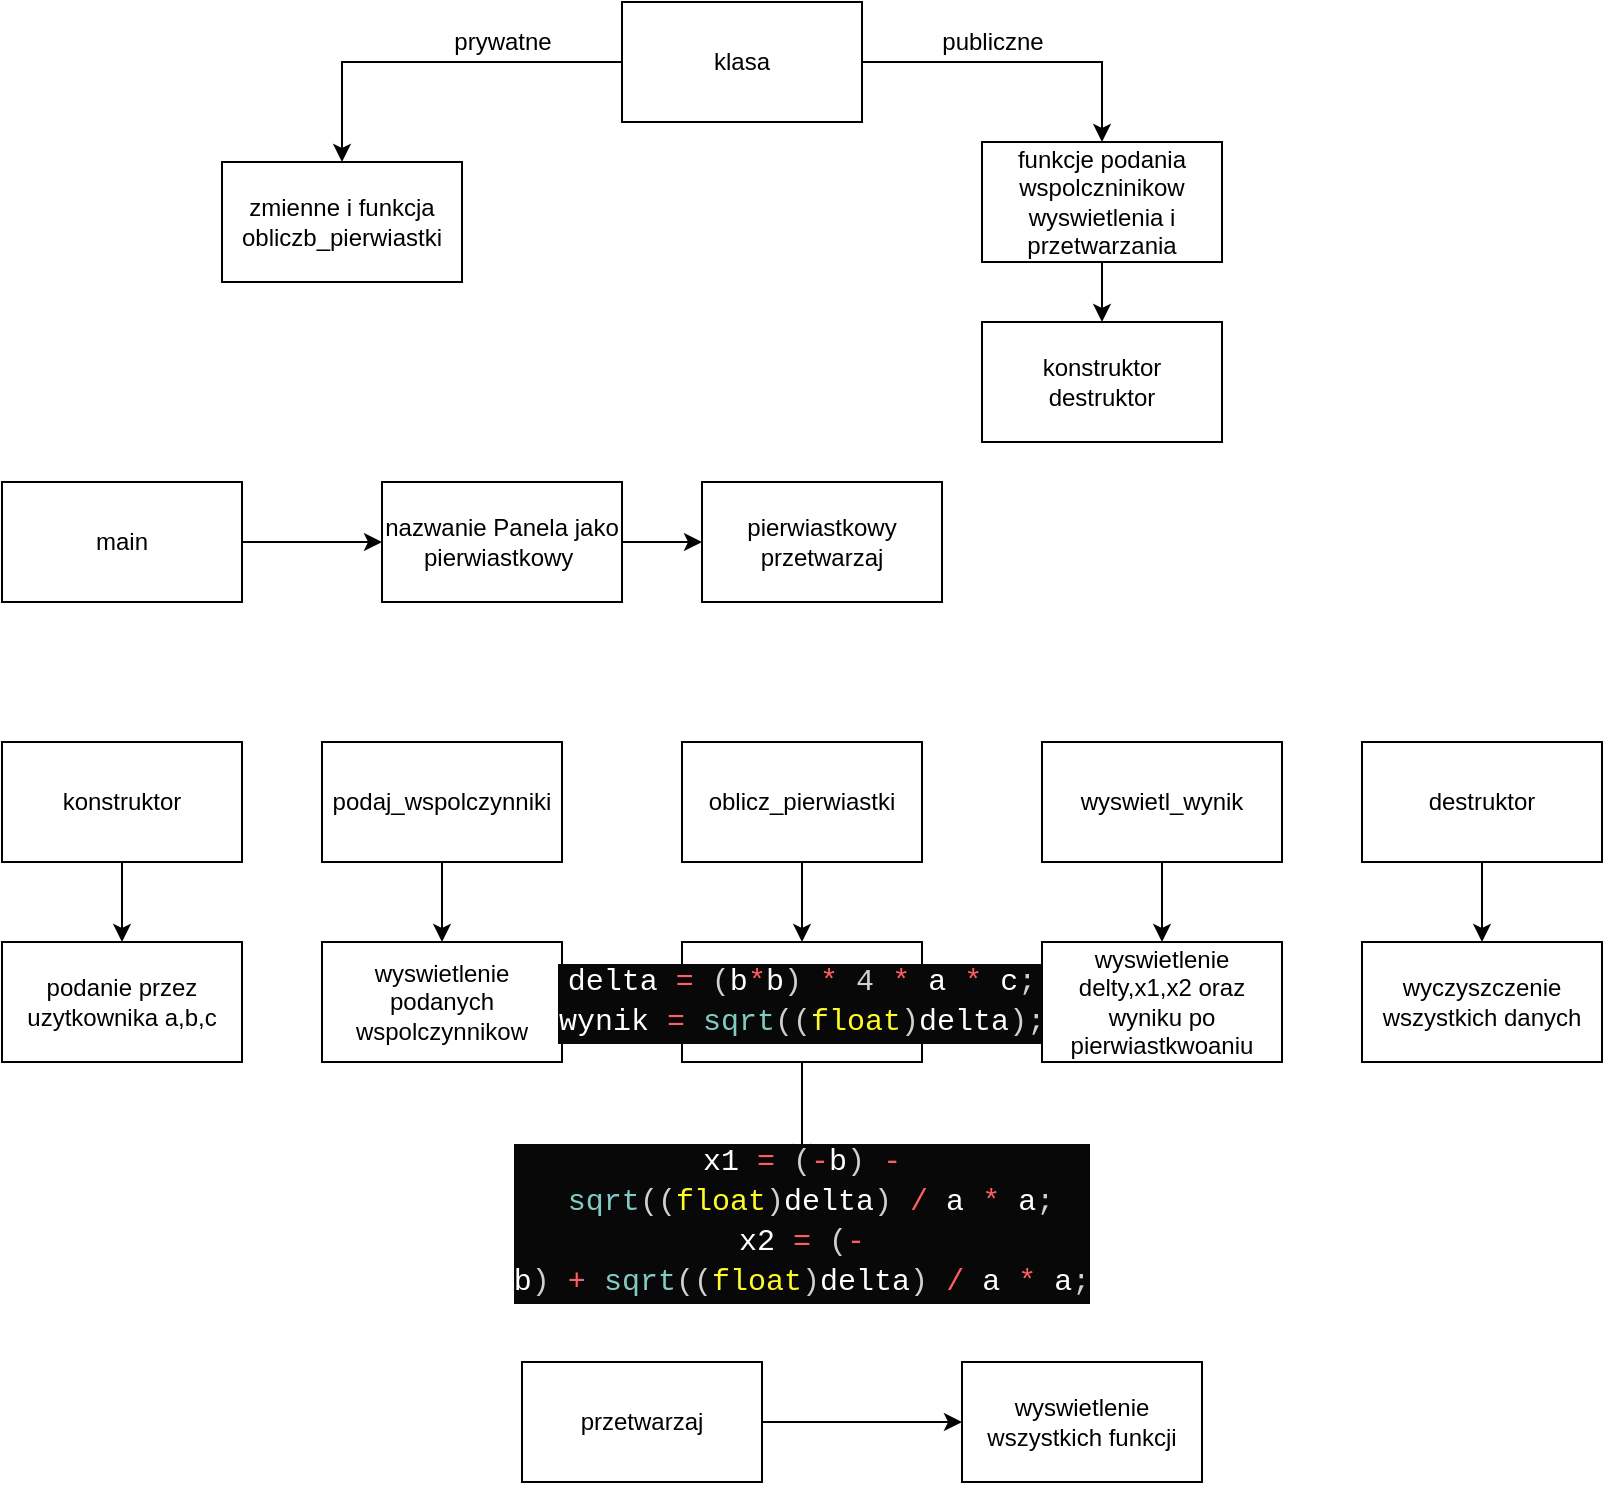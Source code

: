 <mxfile version="13.10.0" type="embed">
    <diagram id="4k0xPzn9xLID0Wd5XAx5" name="Page-1">
        <mxGraphModel dx="1204" dy="537" grid="1" gridSize="10" guides="1" tooltips="1" connect="1" arrows="1" fold="1" page="1" pageScale="1" pageWidth="827" pageHeight="1169" math="0" shadow="0">
            <root>
                <mxCell id="0"/>
                <mxCell id="1" parent="0"/>
                <mxCell id="5" style="edgeStyle=orthogonalEdgeStyle;rounded=0;orthogonalLoop=1;jettySize=auto;html=1;exitX=0;exitY=0.5;exitDx=0;exitDy=0;entryX=0.5;entryY=0;entryDx=0;entryDy=0;" edge="1" parent="1" source="2" target="3">
                    <mxGeometry relative="1" as="geometry"/>
                </mxCell>
                <mxCell id="6" style="edgeStyle=orthogonalEdgeStyle;rounded=0;orthogonalLoop=1;jettySize=auto;html=1;exitX=1;exitY=0.5;exitDx=0;exitDy=0;entryX=0.5;entryY=0;entryDx=0;entryDy=0;" edge="1" parent="1" source="2" target="4">
                    <mxGeometry relative="1" as="geometry"/>
                </mxCell>
                <mxCell id="2" value="klasa" style="whiteSpace=wrap;html=1;" vertex="1" parent="1">
                    <mxGeometry x="320" y="20" width="120" height="60" as="geometry"/>
                </mxCell>
                <mxCell id="3" value="zmienne i funkcja obliczb_pierwiastki" style="whiteSpace=wrap;html=1;" vertex="1" parent="1">
                    <mxGeometry x="120" y="100" width="120" height="60" as="geometry"/>
                </mxCell>
                <mxCell id="10" style="edgeStyle=orthogonalEdgeStyle;rounded=0;orthogonalLoop=1;jettySize=auto;html=1;exitX=0.5;exitY=1;exitDx=0;exitDy=0;entryX=0.5;entryY=0;entryDx=0;entryDy=0;" edge="1" parent="1" source="4" target="9">
                    <mxGeometry relative="1" as="geometry"/>
                </mxCell>
                <mxCell id="4" value="funkcje podania wspolczninikow&lt;br&gt;wyswietlenia i przetwarzania" style="whiteSpace=wrap;html=1;" vertex="1" parent="1">
                    <mxGeometry x="500" y="90" width="120" height="60" as="geometry"/>
                </mxCell>
                <mxCell id="7" value="prywatne" style="text;html=1;align=center;verticalAlign=middle;resizable=0;points=[];autosize=1;" vertex="1" parent="1">
                    <mxGeometry x="230" y="30" width="60" height="20" as="geometry"/>
                </mxCell>
                <mxCell id="8" value="publiczne" style="text;html=1;align=center;verticalAlign=middle;resizable=0;points=[];autosize=1;" vertex="1" parent="1">
                    <mxGeometry x="470" y="30" width="70" height="20" as="geometry"/>
                </mxCell>
                <mxCell id="9" value="konstruktor&lt;br&gt;destruktor" style="whiteSpace=wrap;html=1;" vertex="1" parent="1">
                    <mxGeometry x="500" y="180" width="120" height="60" as="geometry"/>
                </mxCell>
                <mxCell id="13" style="edgeStyle=orthogonalEdgeStyle;rounded=0;orthogonalLoop=1;jettySize=auto;html=1;exitX=1;exitY=0.5;exitDx=0;exitDy=0;entryX=0;entryY=0.5;entryDx=0;entryDy=0;" edge="1" parent="1" source="11" target="12">
                    <mxGeometry relative="1" as="geometry"/>
                </mxCell>
                <mxCell id="11" value="main" style="whiteSpace=wrap;html=1;" vertex="1" parent="1">
                    <mxGeometry x="10" y="260" width="120" height="60" as="geometry"/>
                </mxCell>
                <mxCell id="15" style="edgeStyle=orthogonalEdgeStyle;rounded=0;orthogonalLoop=1;jettySize=auto;html=1;exitX=1;exitY=0.5;exitDx=0;exitDy=0;entryX=0;entryY=0.5;entryDx=0;entryDy=0;" edge="1" parent="1" source="12" target="14">
                    <mxGeometry relative="1" as="geometry"/>
                </mxCell>
                <mxCell id="12" value="nazwanie Panela jako pierwiastkowy&amp;nbsp;" style="whiteSpace=wrap;html=1;" vertex="1" parent="1">
                    <mxGeometry x="200" y="260" width="120" height="60" as="geometry"/>
                </mxCell>
                <mxCell id="14" value="pierwiastkowy przetwarzaj" style="whiteSpace=wrap;html=1;" vertex="1" parent="1">
                    <mxGeometry x="360" y="260" width="120" height="60" as="geometry"/>
                </mxCell>
                <mxCell id="18" style="edgeStyle=orthogonalEdgeStyle;rounded=0;orthogonalLoop=1;jettySize=auto;html=1;exitX=0.5;exitY=1;exitDx=0;exitDy=0;entryX=0.5;entryY=0;entryDx=0;entryDy=0;" edge="1" parent="1" source="16" target="17">
                    <mxGeometry relative="1" as="geometry"/>
                </mxCell>
                <mxCell id="16" value="podaj_wspolczynniki" style="whiteSpace=wrap;html=1;" vertex="1" parent="1">
                    <mxGeometry x="170" y="390" width="120" height="60" as="geometry"/>
                </mxCell>
                <mxCell id="17" value="wyswietlenie podanych wspolczynnikow" style="whiteSpace=wrap;html=1;" vertex="1" parent="1">
                    <mxGeometry x="170" y="490" width="120" height="60" as="geometry"/>
                </mxCell>
                <mxCell id="21" style="edgeStyle=orthogonalEdgeStyle;rounded=0;orthogonalLoop=1;jettySize=auto;html=1;exitX=0.5;exitY=1;exitDx=0;exitDy=0;entryX=0.5;entryY=0;entryDx=0;entryDy=0;" edge="1" parent="1" source="19" target="20">
                    <mxGeometry relative="1" as="geometry"/>
                </mxCell>
                <mxCell id="19" value="konstruktor" style="whiteSpace=wrap;html=1;" vertex="1" parent="1">
                    <mxGeometry x="10" y="390" width="120" height="60" as="geometry"/>
                </mxCell>
                <mxCell id="20" value="podanie przez uzytkownika a,b,c" style="whiteSpace=wrap;html=1;" vertex="1" parent="1">
                    <mxGeometry x="10" y="490" width="120" height="60" as="geometry"/>
                </mxCell>
                <mxCell id="24" style="edgeStyle=orthogonalEdgeStyle;rounded=0;orthogonalLoop=1;jettySize=auto;html=1;exitX=0.5;exitY=1;exitDx=0;exitDy=0;entryX=0.5;entryY=0;entryDx=0;entryDy=0;" edge="1" parent="1" source="22" target="23">
                    <mxGeometry relative="1" as="geometry"/>
                </mxCell>
                <mxCell id="22" value="oblicz_pierwiastki" style="whiteSpace=wrap;html=1;" vertex="1" parent="1">
                    <mxGeometry x="350" y="390" width="120" height="60" as="geometry"/>
                </mxCell>
                <mxCell id="26" style="edgeStyle=orthogonalEdgeStyle;rounded=0;orthogonalLoop=1;jettySize=auto;html=1;exitX=0.5;exitY=1;exitDx=0;exitDy=0;entryX=0.5;entryY=0;entryDx=0;entryDy=0;" edge="1" parent="1" source="23" target="25">
                    <mxGeometry relative="1" as="geometry"/>
                </mxCell>
                <mxCell id="23" value="&lt;div style=&quot;color: rgb(248 , 248 , 242) ; background-color: rgb(8 , 8 , 8) ; font-family: &amp;#34;consolas&amp;#34; , &amp;#34;courier new&amp;#34; , monospace ; font-size: 15px ; line-height: 20px&quot;&gt;&lt;div&gt;&lt;span style=&quot;color: #ffffff&quot;&gt;delta&amp;nbsp;&lt;/span&gt;&lt;span style=&quot;color: #ff5e5e&quot;&gt;=&lt;/span&gt;&lt;span style=&quot;color: #ffffff&quot;&gt;&amp;nbsp;&lt;/span&gt;&lt;span style=&quot;color: #d0d0d0&quot;&gt;(&lt;/span&gt;&lt;span style=&quot;color: #ffffff&quot;&gt;b&lt;/span&gt;&lt;span style=&quot;color: #ff5e5e&quot;&gt;*&lt;/span&gt;&lt;span style=&quot;color: #ffffff&quot;&gt;b&lt;/span&gt;&lt;span style=&quot;color: #d0d0d0&quot;&gt;)&lt;/span&gt;&lt;span style=&quot;color: #ffffff&quot;&gt;&amp;nbsp;&lt;/span&gt;&lt;span style=&quot;color: #ff5e5e&quot;&gt;*&lt;/span&gt;&lt;span style=&quot;color: #ffffff&quot;&gt;&amp;nbsp;&lt;/span&gt;&lt;span style=&quot;color: #d0d0d0&quot;&gt;4&lt;/span&gt;&lt;span style=&quot;color: #ffffff&quot;&gt;&amp;nbsp;&lt;/span&gt;&lt;span style=&quot;color: #ff5e5e&quot;&gt;*&lt;/span&gt;&lt;span style=&quot;color: #ffffff&quot;&gt;&amp;nbsp;a&amp;nbsp;&lt;/span&gt;&lt;span style=&quot;color: #ff5e5e&quot;&gt;*&lt;/span&gt;&lt;span style=&quot;color: #ffffff&quot;&gt;&amp;nbsp;c&lt;/span&gt;&lt;span style=&quot;color: #d0d0d0&quot;&gt;;&lt;/span&gt;&lt;/div&gt;&lt;div&gt;&lt;span style=&quot;color: #ffffff&quot;&gt;wynik&amp;nbsp;&lt;/span&gt;&lt;span style=&quot;color: #ff5e5e&quot;&gt;=&lt;/span&gt;&lt;span style=&quot;color: #ffffff&quot;&gt;&amp;nbsp;&lt;/span&gt;&lt;span style=&quot;color: #80cbc4&quot;&gt;sqrt&lt;/span&gt;&lt;span style=&quot;color: #d0d0d0&quot;&gt;((&lt;/span&gt;&lt;span style=&quot;color: #fffb2a&quot;&gt;float&lt;/span&gt;&lt;span style=&quot;color: #d0d0d0&quot;&gt;)&lt;/span&gt;&lt;span style=&quot;color: #ffffff&quot;&gt;delta&lt;/span&gt;&lt;span style=&quot;color: #d0d0d0&quot;&gt;);&lt;/span&gt;&lt;/div&gt;&lt;/div&gt;" style="whiteSpace=wrap;html=1;" vertex="1" parent="1">
                    <mxGeometry x="350" y="490" width="120" height="60" as="geometry"/>
                </mxCell>
                <mxCell id="25" value="&lt;div style=&quot;color: rgb(248 , 248 , 242) ; background-color: rgb(8 , 8 , 8) ; font-family: &amp;#34;consolas&amp;#34; , &amp;#34;courier new&amp;#34; , monospace ; font-size: 15px ; line-height: 20px&quot;&gt;&lt;div&gt;&lt;span style=&quot;color: #ffffff&quot;&gt;x1&amp;nbsp;&lt;/span&gt;&lt;span style=&quot;color: #ff5e5e&quot;&gt;=&lt;/span&gt;&lt;span style=&quot;color: #ffffff&quot;&gt;&amp;nbsp;&lt;/span&gt;&lt;span style=&quot;color: #d0d0d0&quot;&gt;(&lt;/span&gt;&lt;span style=&quot;color: #ff5e5e&quot;&gt;-&lt;/span&gt;&lt;span style=&quot;color: #ffffff&quot;&gt;b&lt;/span&gt;&lt;span style=&quot;color: #d0d0d0&quot;&gt;)&lt;/span&gt;&lt;span style=&quot;color: #ffffff&quot;&gt;&amp;nbsp;&lt;/span&gt;&lt;span style=&quot;color: #ff5e5e&quot;&gt;-&lt;/span&gt;&lt;span style=&quot;color: #ffffff&quot;&gt;&amp;nbsp;&lt;/span&gt;&lt;span style=&quot;color: #80cbc4&quot;&gt;sqrt&lt;/span&gt;&lt;span style=&quot;color: #d0d0d0&quot;&gt;((&lt;/span&gt;&lt;span style=&quot;color: #fffb2a&quot;&gt;float&lt;/span&gt;&lt;span style=&quot;color: #d0d0d0&quot;&gt;)&lt;/span&gt;&lt;span style=&quot;color: #ffffff&quot;&gt;delta&lt;/span&gt;&lt;span style=&quot;color: #d0d0d0&quot;&gt;)&lt;/span&gt;&lt;span style=&quot;color: #ffffff&quot;&gt;&amp;nbsp;&lt;/span&gt;&lt;span style=&quot;color: #ff5e5e&quot;&gt;/&lt;/span&gt;&lt;span style=&quot;color: #ffffff&quot;&gt;&amp;nbsp;a&amp;nbsp;&lt;/span&gt;&lt;span style=&quot;color: #ff5e5e&quot;&gt;*&lt;/span&gt;&lt;span style=&quot;color: #ffffff&quot;&gt;&amp;nbsp;a&lt;/span&gt;&lt;span style=&quot;color: #d0d0d0&quot;&gt;;&lt;/span&gt;&lt;/div&gt;&lt;div&gt;&lt;span style=&quot;color: #ffffff&quot;&gt;x2&amp;nbsp;&lt;/span&gt;&lt;span style=&quot;color: #ff5e5e&quot;&gt;=&lt;/span&gt;&lt;span style=&quot;color: #ffffff&quot;&gt;&amp;nbsp;&lt;/span&gt;&lt;span style=&quot;color: #d0d0d0&quot;&gt;(&lt;/span&gt;&lt;span style=&quot;color: #ff5e5e&quot;&gt;-&lt;/span&gt;&lt;span style=&quot;color: #ffffff&quot;&gt;b&lt;/span&gt;&lt;span style=&quot;color: #d0d0d0&quot;&gt;)&lt;/span&gt;&lt;span style=&quot;color: #ffffff&quot;&gt;&amp;nbsp;&lt;/span&gt;&lt;span style=&quot;color: #ff5e5e&quot;&gt;+&lt;/span&gt;&lt;span style=&quot;color: #ffffff&quot;&gt;&amp;nbsp;&lt;/span&gt;&lt;span style=&quot;color: #80cbc4&quot;&gt;sqrt&lt;/span&gt;&lt;span style=&quot;color: #d0d0d0&quot;&gt;((&lt;/span&gt;&lt;span style=&quot;color: #fffb2a&quot;&gt;float&lt;/span&gt;&lt;span style=&quot;color: #d0d0d0&quot;&gt;)&lt;/span&gt;&lt;span style=&quot;color: #ffffff&quot;&gt;delta&lt;/span&gt;&lt;span style=&quot;color: #d0d0d0&quot;&gt;)&lt;/span&gt;&lt;span style=&quot;color: #ffffff&quot;&gt;&amp;nbsp;&lt;/span&gt;&lt;span style=&quot;color: #ff5e5e&quot;&gt;/&lt;/span&gt;&lt;span style=&quot;color: #ffffff&quot;&gt;&amp;nbsp;a&amp;nbsp;&lt;/span&gt;&lt;span style=&quot;color: #ff5e5e&quot;&gt;*&lt;/span&gt;&lt;span style=&quot;color: #ffffff&quot;&gt;&amp;nbsp;a&lt;/span&gt;&lt;span style=&quot;color: #d0d0d0&quot;&gt;;&lt;/span&gt;&lt;/div&gt;&lt;/div&gt;" style="whiteSpace=wrap;html=1;" vertex="1" parent="1">
                    <mxGeometry x="350" y="600" width="120" height="60" as="geometry"/>
                </mxCell>
                <mxCell id="32" style="edgeStyle=orthogonalEdgeStyle;rounded=0;orthogonalLoop=1;jettySize=auto;html=1;exitX=0.5;exitY=1;exitDx=0;exitDy=0;entryX=0.5;entryY=0;entryDx=0;entryDy=0;" edge="1" parent="1" source="27" target="31">
                    <mxGeometry relative="1" as="geometry"/>
                </mxCell>
                <mxCell id="27" value="wyswietl_wynik" style="whiteSpace=wrap;html=1;" vertex="1" parent="1">
                    <mxGeometry x="530" y="390" width="120" height="60" as="geometry"/>
                </mxCell>
                <mxCell id="30" style="edgeStyle=orthogonalEdgeStyle;rounded=0;orthogonalLoop=1;jettySize=auto;html=1;exitX=0.5;exitY=1;exitDx=0;exitDy=0;entryX=0.5;entryY=0;entryDx=0;entryDy=0;" edge="1" parent="1" source="28" target="29">
                    <mxGeometry relative="1" as="geometry"/>
                </mxCell>
                <mxCell id="28" value="destruktor" style="whiteSpace=wrap;html=1;" vertex="1" parent="1">
                    <mxGeometry x="690" y="390" width="120" height="60" as="geometry"/>
                </mxCell>
                <mxCell id="29" value="wyczyszczenie wszystkich danych" style="whiteSpace=wrap;html=1;" vertex="1" parent="1">
                    <mxGeometry x="690" y="490" width="120" height="60" as="geometry"/>
                </mxCell>
                <mxCell id="31" value="wyswietlenie delty,x1,x2 oraz wyniku po pierwiastkwoaniu" style="whiteSpace=wrap;html=1;" vertex="1" parent="1">
                    <mxGeometry x="530" y="490" width="120" height="60" as="geometry"/>
                </mxCell>
                <mxCell id="35" style="edgeStyle=orthogonalEdgeStyle;rounded=0;orthogonalLoop=1;jettySize=auto;html=1;exitX=1;exitY=0.5;exitDx=0;exitDy=0;entryX=0;entryY=0.5;entryDx=0;entryDy=0;" edge="1" parent="1" source="33" target="34">
                    <mxGeometry relative="1" as="geometry"/>
                </mxCell>
                <mxCell id="33" value="przetwarzaj" style="whiteSpace=wrap;html=1;" vertex="1" parent="1">
                    <mxGeometry x="270" y="700" width="120" height="60" as="geometry"/>
                </mxCell>
                <mxCell id="34" value="wyswietlenie wszystkich funkcji" style="whiteSpace=wrap;html=1;" vertex="1" parent="1">
                    <mxGeometry x="490" y="700" width="120" height="60" as="geometry"/>
                </mxCell>
            </root>
        </mxGraphModel>
    </diagram>
</mxfile>